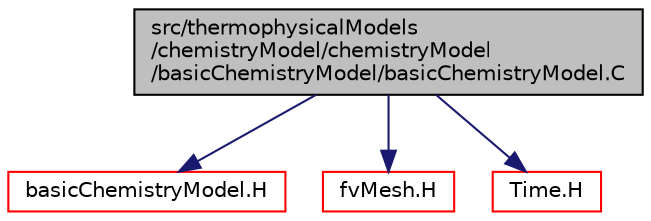 digraph "src/thermophysicalModels/chemistryModel/chemistryModel/basicChemistryModel/basicChemistryModel.C"
{
  bgcolor="transparent";
  edge [fontname="Helvetica",fontsize="10",labelfontname="Helvetica",labelfontsize="10"];
  node [fontname="Helvetica",fontsize="10",shape=record];
  Node0 [label="src/thermophysicalModels\l/chemistryModel/chemistryModel\l/basicChemistryModel/basicChemistryModel.C",height=0.2,width=0.4,color="black", fillcolor="grey75", style="filled", fontcolor="black"];
  Node0 -> Node1 [color="midnightblue",fontsize="10",style="solid",fontname="Helvetica"];
  Node1 [label="basicChemistryModel.H",height=0.2,width=0.4,color="red",URL="$a15794.html"];
  Node0 -> Node203 [color="midnightblue",fontsize="10",style="solid",fontname="Helvetica"];
  Node203 [label="fvMesh.H",height=0.2,width=0.4,color="red",URL="$a03719.html"];
  Node0 -> Node319 [color="midnightblue",fontsize="10",style="solid",fontname="Helvetica"];
  Node319 [label="Time.H",height=0.2,width=0.4,color="red",URL="$a10025.html"];
}
